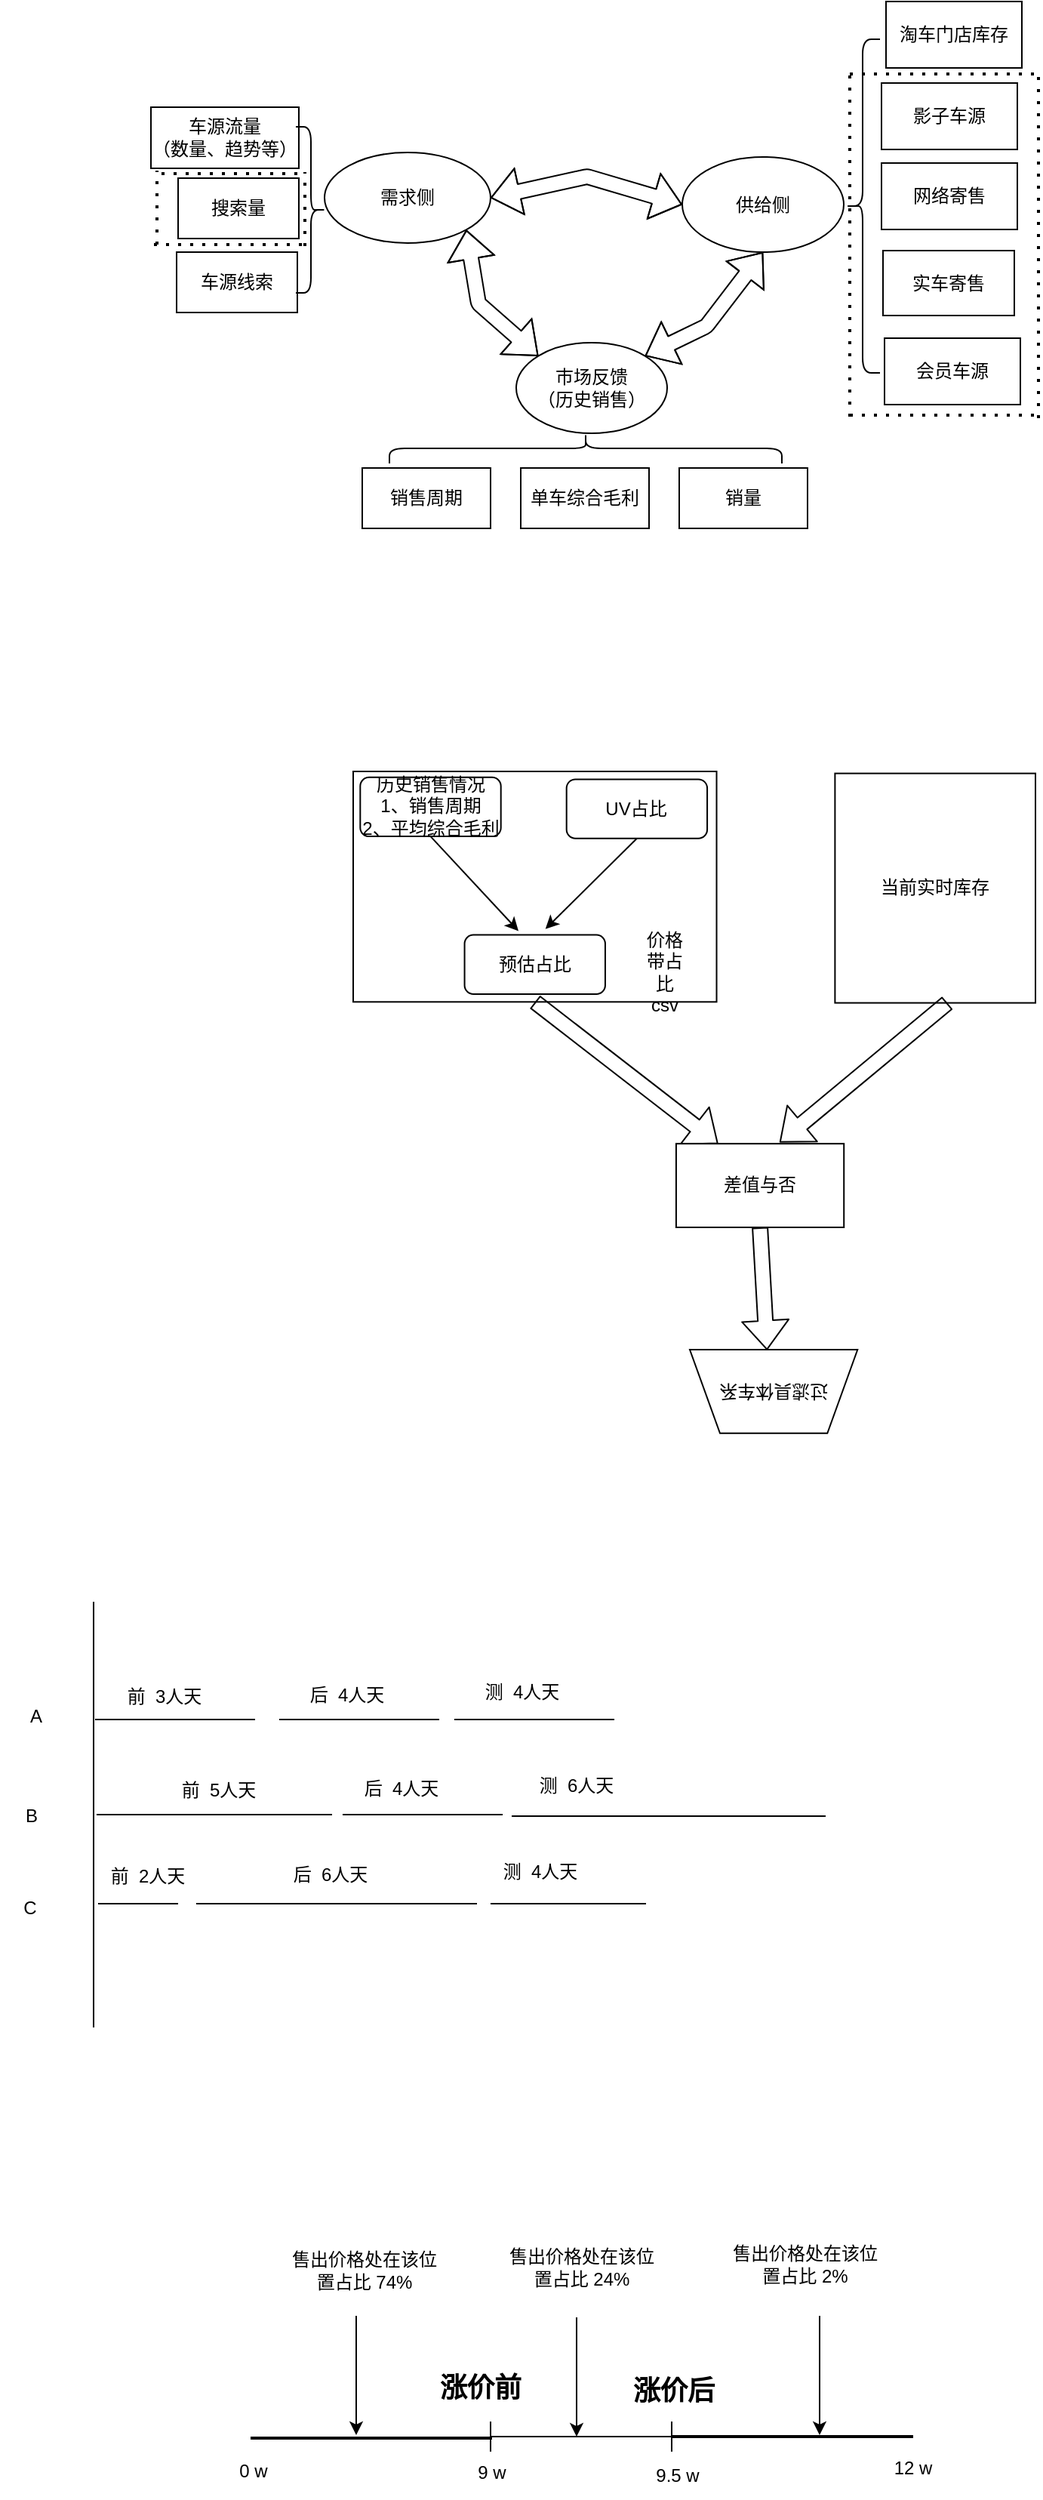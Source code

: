 <mxfile version="24.7.6">
  <diagram id="h2JnVIzkqxwsIQfDxEsc" name="Page-1">
    <mxGraphModel dx="1156" dy="581" grid="0" gridSize="10" guides="0" tooltips="1" connect="1" arrows="1" fold="1" page="1" pageScale="2" pageWidth="827" pageHeight="1169" math="0" shadow="0">
      <root>
        <mxCell id="0" />
        <mxCell id="1" parent="0" />
        <mxCell id="4rzljkEA9-k4ee4jPkZl-1" value="需求侧" style="ellipse;whiteSpace=wrap;html=1;" parent="1" vertex="1">
          <mxGeometry x="324" y="259" width="110" height="60" as="geometry" />
        </mxCell>
        <mxCell id="4rzljkEA9-k4ee4jPkZl-2" value="市场反馈&lt;br&gt;（历史销售）" style="ellipse;whiteSpace=wrap;html=1;" parent="1" vertex="1">
          <mxGeometry x="451" y="385" width="100" height="60" as="geometry" />
        </mxCell>
        <mxCell id="4rzljkEA9-k4ee4jPkZl-3" value="车源线索" style="rounded=0;whiteSpace=wrap;html=1;" parent="1" vertex="1">
          <mxGeometry x="226" y="325" width="80" height="40" as="geometry" />
        </mxCell>
        <mxCell id="4rzljkEA9-k4ee4jPkZl-4" value="车源流量&lt;br&gt;（数量、趋势等）" style="rounded=0;whiteSpace=wrap;html=1;" parent="1" vertex="1">
          <mxGeometry x="209" y="229" width="98" height="40.5" as="geometry" />
        </mxCell>
        <mxCell id="4rzljkEA9-k4ee4jPkZl-9" value="销量" style="rounded=0;whiteSpace=wrap;html=1;" parent="1" vertex="1">
          <mxGeometry x="559" y="468" width="85" height="40" as="geometry" />
        </mxCell>
        <mxCell id="4rzljkEA9-k4ee4jPkZl-10" value="单车综合毛利" style="rounded=0;whiteSpace=wrap;html=1;" parent="1" vertex="1">
          <mxGeometry x="454" y="468" width="85" height="40" as="geometry" />
        </mxCell>
        <mxCell id="4rzljkEA9-k4ee4jPkZl-11" value="销售周期" style="rounded=0;whiteSpace=wrap;html=1;" parent="1" vertex="1">
          <mxGeometry x="349" y="468" width="85" height="40" as="geometry" />
        </mxCell>
        <mxCell id="DKgyzTSYNXg1ywMiP4eZ-1" value="供给侧" style="ellipse;whiteSpace=wrap;html=1;" parent="1" vertex="1">
          <mxGeometry x="561" y="262" width="107" height="63" as="geometry" />
        </mxCell>
        <mxCell id="DKgyzTSYNXg1ywMiP4eZ-2" value="淘车门店库存" style="rounded=0;whiteSpace=wrap;html=1;" parent="1" vertex="1">
          <mxGeometry x="696" y="159" width="90" height="44" as="geometry" />
        </mxCell>
        <mxCell id="DKgyzTSYNXg1ywMiP4eZ-3" value="会员车源" style="rounded=0;whiteSpace=wrap;html=1;" parent="1" vertex="1">
          <mxGeometry x="695" y="382" width="90" height="44" as="geometry" />
        </mxCell>
        <mxCell id="DKgyzTSYNXg1ywMiP4eZ-4" value="影子车源" style="rounded=0;whiteSpace=wrap;html=1;" parent="1" vertex="1">
          <mxGeometry x="693" y="213" width="90" height="44" as="geometry" />
        </mxCell>
        <mxCell id="DKgyzTSYNXg1ywMiP4eZ-8" value="网络寄售" style="rounded=0;whiteSpace=wrap;html=1;" parent="1" vertex="1">
          <mxGeometry x="693" y="266" width="90" height="44" as="geometry" />
        </mxCell>
        <mxCell id="DKgyzTSYNXg1ywMiP4eZ-18" value="实车寄售" style="rounded=0;whiteSpace=wrap;html=1;" parent="1" vertex="1">
          <mxGeometry x="694" y="324" width="87" height="43" as="geometry" />
        </mxCell>
        <mxCell id="DKgyzTSYNXg1ywMiP4eZ-25" value="" style="shape=flexArrow;endArrow=classic;startArrow=classic;html=1;entryX=0;entryY=0.5;entryDx=0;entryDy=0;exitX=1;exitY=0.5;exitDx=0;exitDy=0;" parent="1" source="4rzljkEA9-k4ee4jPkZl-1" target="DKgyzTSYNXg1ywMiP4eZ-1" edge="1">
          <mxGeometry width="50" height="50" relative="1" as="geometry">
            <mxPoint x="399" y="286" as="sourcePoint" />
            <mxPoint x="476.5" y="242" as="targetPoint" />
            <Array as="points">
              <mxPoint x="498" y="275" />
            </Array>
          </mxGeometry>
        </mxCell>
        <mxCell id="DKgyzTSYNXg1ywMiP4eZ-28" value="" style="shape=flexArrow;endArrow=classic;startArrow=classic;html=1;entryX=0;entryY=0;entryDx=0;entryDy=0;exitX=1;exitY=1;exitDx=0;exitDy=0;" parent="1" source="4rzljkEA9-k4ee4jPkZl-1" target="4rzljkEA9-k4ee4jPkZl-2" edge="1">
          <mxGeometry width="50" height="50" relative="1" as="geometry">
            <mxPoint x="444" y="299" as="sourcePoint" />
            <mxPoint x="571" y="301" as="targetPoint" />
            <Array as="points">
              <mxPoint x="426" y="359" />
            </Array>
          </mxGeometry>
        </mxCell>
        <mxCell id="DKgyzTSYNXg1ywMiP4eZ-29" value="" style="shape=flexArrow;endArrow=classic;startArrow=classic;html=1;entryX=0.5;entryY=1;entryDx=0;entryDy=0;exitX=1;exitY=0;exitDx=0;exitDy=0;" parent="1" source="4rzljkEA9-k4ee4jPkZl-2" target="DKgyzTSYNXg1ywMiP4eZ-1" edge="1">
          <mxGeometry width="50" height="50" relative="1" as="geometry">
            <mxPoint x="454" y="309" as="sourcePoint" />
            <mxPoint x="581" y="311" as="targetPoint" />
            <Array as="points">
              <mxPoint x="577" y="374" />
            </Array>
          </mxGeometry>
        </mxCell>
        <mxCell id="DKgyzTSYNXg1ywMiP4eZ-30" value="" style="shape=curlyBracket;whiteSpace=wrap;html=1;rounded=1;rotation=90;" parent="1" vertex="1">
          <mxGeometry x="487" y="325" width="20" height="260" as="geometry" />
        </mxCell>
        <mxCell id="DKgyzTSYNXg1ywMiP4eZ-31" value="" style="shape=curlyBracket;whiteSpace=wrap;html=1;rounded=1;" parent="1" vertex="1">
          <mxGeometry x="669" y="184" width="23" height="221" as="geometry" />
        </mxCell>
        <mxCell id="DKgyzTSYNXg1ywMiP4eZ-32" value="" style="shape=curlyBracket;whiteSpace=wrap;html=1;rounded=1;rotation=-180;" parent="1" vertex="1">
          <mxGeometry x="305" y="242" width="20" height="110" as="geometry" />
        </mxCell>
        <mxCell id="qvE1DPQwKhjnJPEe9cQu-2" value="" style="endArrow=none;dashed=1;html=1;dashPattern=1 3;strokeWidth=2;" parent="1" edge="1">
          <mxGeometry width="50" height="50" relative="1" as="geometry">
            <mxPoint x="672" y="434" as="sourcePoint" />
            <mxPoint x="672" y="205" as="targetPoint" />
          </mxGeometry>
        </mxCell>
        <mxCell id="qvE1DPQwKhjnJPEe9cQu-3" value="" style="endArrow=none;dashed=1;html=1;dashPattern=1 3;strokeWidth=2;" parent="1" edge="1">
          <mxGeometry width="50" height="50" relative="1" as="geometry">
            <mxPoint x="672" y="433" as="sourcePoint" />
            <mxPoint x="797" y="433" as="targetPoint" />
          </mxGeometry>
        </mxCell>
        <mxCell id="qvE1DPQwKhjnJPEe9cQu-4" value="" style="endArrow=none;dashed=1;html=1;dashPattern=1 3;strokeWidth=2;" parent="1" edge="1">
          <mxGeometry width="50" height="50" relative="1" as="geometry">
            <mxPoint x="797" y="435" as="sourcePoint" />
            <mxPoint x="797" y="206" as="targetPoint" />
          </mxGeometry>
        </mxCell>
        <mxCell id="qvE1DPQwKhjnJPEe9cQu-6" value="" style="endArrow=none;dashed=1;html=1;dashPattern=1 3;strokeWidth=2;" parent="1" edge="1">
          <mxGeometry width="50" height="50" relative="1" as="geometry">
            <mxPoint x="672" y="207" as="sourcePoint" />
            <mxPoint x="797" y="207" as="targetPoint" />
          </mxGeometry>
        </mxCell>
        <mxCell id="YF1DhfX-Kx2zVQ6WggtQ-1" value="搜索量" style="rounded=0;whiteSpace=wrap;html=1;" parent="1" vertex="1">
          <mxGeometry x="227" y="276" width="80" height="40" as="geometry" />
        </mxCell>
        <mxCell id="YF1DhfX-Kx2zVQ6WggtQ-2" value="" style="endArrow=none;dashed=1;html=1;dashPattern=1 3;strokeWidth=2;" parent="1" edge="1">
          <mxGeometry width="50" height="50" relative="1" as="geometry">
            <mxPoint x="213" y="320" as="sourcePoint" />
            <mxPoint x="213" y="271" as="targetPoint" />
          </mxGeometry>
        </mxCell>
        <mxCell id="YF1DhfX-Kx2zVQ6WggtQ-3" value="" style="endArrow=none;dashed=1;html=1;dashPattern=1 3;strokeWidth=2;" parent="1" edge="1">
          <mxGeometry width="50" height="50" relative="1" as="geometry">
            <mxPoint x="216" y="273" as="sourcePoint" />
            <mxPoint x="312" y="273" as="targetPoint" />
          </mxGeometry>
        </mxCell>
        <mxCell id="YF1DhfX-Kx2zVQ6WggtQ-4" value="" style="endArrow=none;dashed=1;html=1;dashPattern=1 3;strokeWidth=2;" parent="1" edge="1">
          <mxGeometry width="50" height="50" relative="1" as="geometry">
            <mxPoint x="309" y="320" as="sourcePoint" />
            <mxPoint x="211" y="320" as="targetPoint" />
          </mxGeometry>
        </mxCell>
        <mxCell id="YF1DhfX-Kx2zVQ6WggtQ-5" value="" style="endArrow=none;dashed=1;html=1;dashPattern=1 3;strokeWidth=2;" parent="1" edge="1">
          <mxGeometry width="50" height="50" relative="1" as="geometry">
            <mxPoint x="311" y="321" as="sourcePoint" />
            <mxPoint x="311" y="272" as="targetPoint" />
          </mxGeometry>
        </mxCell>
        <mxCell id="kHVffpVzSkyTYF5VaRNM-18" value="" style="group" parent="1" vertex="1" connectable="0">
          <mxGeometry x="343" y="669" width="452" height="435" as="geometry" />
        </mxCell>
        <mxCell id="kHVffpVzSkyTYF5VaRNM-12" value="" style="group" parent="kHVffpVzSkyTYF5VaRNM-18" vertex="1" connectable="0">
          <mxGeometry width="452" height="153.312" as="geometry" />
        </mxCell>
        <mxCell id="kHVffpVzSkyTYF5VaRNM-7" value="" style="rounded=0;whiteSpace=wrap;html=1;" parent="kHVffpVzSkyTYF5VaRNM-12" vertex="1">
          <mxGeometry width="240.756" height="152.66" as="geometry" />
        </mxCell>
        <mxCell id="kHVffpVzSkyTYF5VaRNM-1" value="历史销售情况&lt;br&gt;1、销售周期&lt;br&gt;2、平均综合毛利" style="rounded=1;whiteSpace=wrap;html=1;" parent="kHVffpVzSkyTYF5VaRNM-12" vertex="1">
          <mxGeometry x="4.66" y="3.914" width="93.196" height="39.144" as="geometry" />
        </mxCell>
        <mxCell id="kHVffpVzSkyTYF5VaRNM-2" value="UV占比&lt;br&gt;" style="rounded=1;whiteSpace=wrap;html=1;" parent="kHVffpVzSkyTYF5VaRNM-12" vertex="1">
          <mxGeometry x="141.347" y="5.219" width="93.196" height="39.144" as="geometry" />
        </mxCell>
        <mxCell id="kHVffpVzSkyTYF5VaRNM-3" value="" style="endArrow=classic;html=1;exitX=0.5;exitY=1;exitDx=0;exitDy=0;" parent="kHVffpVzSkyTYF5VaRNM-12" source="kHVffpVzSkyTYF5VaRNM-1" edge="1">
          <mxGeometry width="50" height="50" relative="1" as="geometry">
            <mxPoint x="52.811" y="103.73" as="sourcePoint" />
            <mxPoint x="109.505" y="105.687" as="targetPoint" />
          </mxGeometry>
        </mxCell>
        <mxCell id="kHVffpVzSkyTYF5VaRNM-4" value="" style="endArrow=classic;html=1;exitX=0.5;exitY=1;exitDx=0;exitDy=0;" parent="kHVffpVzSkyTYF5VaRNM-12" source="kHVffpVzSkyTYF5VaRNM-2" edge="1">
          <mxGeometry width="50" height="50" relative="1" as="geometry">
            <mxPoint x="60.577" y="110.254" as="sourcePoint" />
            <mxPoint x="127.368" y="104.383" as="targetPoint" />
          </mxGeometry>
        </mxCell>
        <mxCell id="kHVffpVzSkyTYF5VaRNM-5" value="预估占比" style="rounded=1;whiteSpace=wrap;html=1;" parent="kHVffpVzSkyTYF5VaRNM-12" vertex="1">
          <mxGeometry x="73.78" y="108.297" width="93.196" height="39.144" as="geometry" />
        </mxCell>
        <mxCell id="kHVffpVzSkyTYF5VaRNM-8" value="价格带占比csv" style="text;html=1;strokeColor=none;fillColor=none;align=center;verticalAlign=middle;whiteSpace=wrap;rounded=0;" parent="kHVffpVzSkyTYF5VaRNM-12" vertex="1">
          <mxGeometry x="191.052" y="126.564" width="31.065" height="13.048" as="geometry" />
        </mxCell>
        <mxCell id="kHVffpVzSkyTYF5VaRNM-9" value="当前实时库存" style="rounded=0;whiteSpace=wrap;html=1;" parent="kHVffpVzSkyTYF5VaRNM-12" vertex="1">
          <mxGeometry x="319.196" y="1.305" width="132.804" height="152.007" as="geometry" />
        </mxCell>
        <mxCell id="kHVffpVzSkyTYF5VaRNM-13" value="" style="shape=flexArrow;endArrow=classic;html=1;exitX=0.5;exitY=1;exitDx=0;exitDy=0;entryX=0.25;entryY=0;entryDx=0;entryDy=0;" parent="kHVffpVzSkyTYF5VaRNM-18" source="kHVffpVzSkyTYF5VaRNM-7" target="kHVffpVzSkyTYF5VaRNM-15" edge="1">
          <mxGeometry width="50" height="50" relative="1" as="geometry">
            <mxPoint x="92.623" y="253.981" as="sourcePoint" />
            <mxPoint x="258.418" y="241.975" as="targetPoint" />
          </mxGeometry>
        </mxCell>
        <mxCell id="kHVffpVzSkyTYF5VaRNM-14" value="" style="shape=flexArrow;endArrow=classic;html=1;exitX=0.561;exitY=1;exitDx=0;exitDy=0;exitPerimeter=0;" parent="kHVffpVzSkyTYF5VaRNM-18" source="kHVffpVzSkyTYF5VaRNM-9" edge="1">
          <mxGeometry width="50" height="50" relative="1" as="geometry">
            <mxPoint x="316.77" y="274.299" as="sourcePoint" />
            <mxPoint x="282.5" y="245.669" as="targetPoint" />
          </mxGeometry>
        </mxCell>
        <mxCell id="kHVffpVzSkyTYF5VaRNM-15" value="差值与否" style="rounded=0;whiteSpace=wrap;html=1;" parent="kHVffpVzSkyTYF5VaRNM-18" vertex="1">
          <mxGeometry x="213.959" y="246.592" width="111.148" height="55.414" as="geometry" />
        </mxCell>
        <mxCell id="kHVffpVzSkyTYF5VaRNM-16" value="" style="shape=flexArrow;endArrow=classic;html=1;exitX=0.5;exitY=1;exitDx=0;exitDy=0;" parent="kHVffpVzSkyTYF5VaRNM-18" source="kHVffpVzSkyTYF5VaRNM-15" edge="1">
          <mxGeometry width="50" height="50" relative="1" as="geometry">
            <mxPoint x="255.639" y="417.452" as="sourcePoint" />
            <mxPoint x="274.164" y="383.28" as="targetPoint" />
          </mxGeometry>
        </mxCell>
        <mxCell id="kHVffpVzSkyTYF5VaRNM-17" value="过滤具体车系" style="shape=trapezoid;perimeter=trapezoidPerimeter;whiteSpace=wrap;html=1;fixedSize=1;rotation=-180;" parent="kHVffpVzSkyTYF5VaRNM-18" vertex="1">
          <mxGeometry x="223.003" y="382.996" width="111.148" height="55.414" as="geometry" />
        </mxCell>
        <mxCell id="9puYJbZPL1dWpOnrDE48-1" value="" style="endArrow=none;html=1;" parent="1" edge="1">
          <mxGeometry width="50" height="50" relative="1" as="geometry">
            <mxPoint x="171" y="1501" as="sourcePoint" />
            <mxPoint x="171" y="1219" as="targetPoint" />
          </mxGeometry>
        </mxCell>
        <mxCell id="9puYJbZPL1dWpOnrDE48-2" value="" style="endArrow=none;html=1;" parent="1" edge="1">
          <mxGeometry width="50" height="50" relative="1" as="geometry">
            <mxPoint x="172" y="1297" as="sourcePoint" />
            <mxPoint x="278" y="1297" as="targetPoint" />
          </mxGeometry>
        </mxCell>
        <mxCell id="9puYJbZPL1dWpOnrDE48-3" value="" style="endArrow=none;html=1;" parent="1" edge="1">
          <mxGeometry width="50" height="50" relative="1" as="geometry">
            <mxPoint x="294" y="1297" as="sourcePoint" />
            <mxPoint x="400" y="1297" as="targetPoint" />
          </mxGeometry>
        </mxCell>
        <mxCell id="9puYJbZPL1dWpOnrDE48-4" value="" style="endArrow=none;html=1;" parent="1" edge="1">
          <mxGeometry width="50" height="50" relative="1" as="geometry">
            <mxPoint x="410" y="1297" as="sourcePoint" />
            <mxPoint x="516" y="1297" as="targetPoint" />
          </mxGeometry>
        </mxCell>
        <mxCell id="9puYJbZPL1dWpOnrDE48-5" value="" style="endArrow=none;html=1;" parent="1" edge="1">
          <mxGeometry width="50" height="50" relative="1" as="geometry">
            <mxPoint x="173" y="1360" as="sourcePoint" />
            <mxPoint x="329" y="1360" as="targetPoint" />
          </mxGeometry>
        </mxCell>
        <mxCell id="9puYJbZPL1dWpOnrDE48-6" value="" style="endArrow=none;html=1;" parent="1" edge="1">
          <mxGeometry width="50" height="50" relative="1" as="geometry">
            <mxPoint x="336" y="1360" as="sourcePoint" />
            <mxPoint x="442" y="1360" as="targetPoint" />
          </mxGeometry>
        </mxCell>
        <mxCell id="9puYJbZPL1dWpOnrDE48-7" value="" style="endArrow=none;html=1;" parent="1" edge="1">
          <mxGeometry width="50" height="50" relative="1" as="geometry">
            <mxPoint x="448" y="1361" as="sourcePoint" />
            <mxPoint x="656" y="1361" as="targetPoint" />
          </mxGeometry>
        </mxCell>
        <mxCell id="9puYJbZPL1dWpOnrDE48-8" value="" style="endArrow=none;html=1;" parent="1" edge="1">
          <mxGeometry width="50" height="50" relative="1" as="geometry">
            <mxPoint x="174" y="1419" as="sourcePoint" />
            <mxPoint x="227" y="1419" as="targetPoint" />
          </mxGeometry>
        </mxCell>
        <mxCell id="9puYJbZPL1dWpOnrDE48-9" value="" style="endArrow=none;html=1;" parent="1" edge="1">
          <mxGeometry width="50" height="50" relative="1" as="geometry">
            <mxPoint x="239" y="1419" as="sourcePoint" />
            <mxPoint x="425" y="1419" as="targetPoint" />
          </mxGeometry>
        </mxCell>
        <mxCell id="9puYJbZPL1dWpOnrDE48-10" value="" style="endArrow=none;html=1;" parent="1" edge="1">
          <mxGeometry width="50" height="50" relative="1" as="geometry">
            <mxPoint x="434" y="1419" as="sourcePoint" />
            <mxPoint x="537" y="1419" as="targetPoint" />
          </mxGeometry>
        </mxCell>
        <mxCell id="9puYJbZPL1dWpOnrDE48-11" value="A" style="text;html=1;strokeColor=none;fillColor=none;align=center;verticalAlign=middle;whiteSpace=wrap;rounded=0;" parent="1" vertex="1">
          <mxGeometry x="113" y="1285" width="40" height="20" as="geometry" />
        </mxCell>
        <mxCell id="9puYJbZPL1dWpOnrDE48-12" value="B" style="text;html=1;strokeColor=none;fillColor=none;align=center;verticalAlign=middle;whiteSpace=wrap;rounded=0;" parent="1" vertex="1">
          <mxGeometry x="110" y="1351" width="40" height="20" as="geometry" />
        </mxCell>
        <mxCell id="9puYJbZPL1dWpOnrDE48-13" value="C" style="text;html=1;strokeColor=none;fillColor=none;align=center;verticalAlign=middle;whiteSpace=wrap;rounded=0;" parent="1" vertex="1">
          <mxGeometry x="109" y="1412" width="40" height="20" as="geometry" />
        </mxCell>
        <mxCell id="9puYJbZPL1dWpOnrDE48-14" value="前&amp;nbsp; 3人天" style="text;html=1;strokeColor=none;fillColor=none;align=center;verticalAlign=middle;whiteSpace=wrap;rounded=0;" parent="1" vertex="1">
          <mxGeometry x="188" y="1272" width="60" height="20" as="geometry" />
        </mxCell>
        <mxCell id="9puYJbZPL1dWpOnrDE48-15" value="后&amp;nbsp; 4人天" style="text;html=1;strokeColor=none;fillColor=none;align=center;verticalAlign=middle;whiteSpace=wrap;rounded=0;" parent="1" vertex="1">
          <mxGeometry x="309" y="1271" width="60" height="20" as="geometry" />
        </mxCell>
        <mxCell id="9puYJbZPL1dWpOnrDE48-16" value="测&amp;nbsp; 4人天" style="text;html=1;strokeColor=none;fillColor=none;align=center;verticalAlign=middle;whiteSpace=wrap;rounded=0;" parent="1" vertex="1">
          <mxGeometry x="425" y="1269" width="60" height="20" as="geometry" />
        </mxCell>
        <mxCell id="9puYJbZPL1dWpOnrDE48-17" value="前&amp;nbsp; 5人天" style="text;html=1;strokeColor=none;fillColor=none;align=center;verticalAlign=middle;whiteSpace=wrap;rounded=0;" parent="1" vertex="1">
          <mxGeometry x="224" y="1334" width="60" height="20" as="geometry" />
        </mxCell>
        <mxCell id="9puYJbZPL1dWpOnrDE48-18" value="后&amp;nbsp; 4人天" style="text;html=1;strokeColor=none;fillColor=none;align=center;verticalAlign=middle;whiteSpace=wrap;rounded=0;" parent="1" vertex="1">
          <mxGeometry x="345" y="1333" width="60" height="20" as="geometry" />
        </mxCell>
        <mxCell id="9puYJbZPL1dWpOnrDE48-19" value="测&amp;nbsp; 6人天" style="text;html=1;strokeColor=none;fillColor=none;align=center;verticalAlign=middle;whiteSpace=wrap;rounded=0;" parent="1" vertex="1">
          <mxGeometry x="461" y="1331" width="60" height="20" as="geometry" />
        </mxCell>
        <mxCell id="9puYJbZPL1dWpOnrDE48-20" value="前&amp;nbsp; 2人天" style="text;html=1;strokeColor=none;fillColor=none;align=center;verticalAlign=middle;whiteSpace=wrap;rounded=0;" parent="1" vertex="1">
          <mxGeometry x="177" y="1391" width="60" height="20" as="geometry" />
        </mxCell>
        <mxCell id="9puYJbZPL1dWpOnrDE48-21" value="后&amp;nbsp; 6人天" style="text;html=1;strokeColor=none;fillColor=none;align=center;verticalAlign=middle;whiteSpace=wrap;rounded=0;" parent="1" vertex="1">
          <mxGeometry x="298" y="1390" width="60" height="20" as="geometry" />
        </mxCell>
        <mxCell id="9puYJbZPL1dWpOnrDE48-22" value="测&amp;nbsp; 4人天" style="text;html=1;strokeColor=none;fillColor=none;align=center;verticalAlign=middle;whiteSpace=wrap;rounded=0;" parent="1" vertex="1">
          <mxGeometry x="437" y="1388" width="60" height="20" as="geometry" />
        </mxCell>
        <mxCell id="B-aQPAfsUVlWgTjsFbPi-1" value="" style="shape=crossbar;whiteSpace=wrap;html=1;rounded=1;" vertex="1" parent="1">
          <mxGeometry x="434" y="1762" width="120" height="20" as="geometry" />
        </mxCell>
        <mxCell id="B-aQPAfsUVlWgTjsFbPi-4" value="" style="line;strokeWidth=2;html=1;" vertex="1" parent="1">
          <mxGeometry x="275" y="1768" width="160" height="10" as="geometry" />
        </mxCell>
        <mxCell id="B-aQPAfsUVlWgTjsFbPi-5" value="" style="line;strokeWidth=2;html=1;" vertex="1" parent="1">
          <mxGeometry x="554" y="1767" width="160" height="10" as="geometry" />
        </mxCell>
        <mxCell id="B-aQPAfsUVlWgTjsFbPi-6" value="&lt;font style=&quot;font-size: 18px;&quot;&gt;涨价前&lt;/font&gt;" style="text;strokeColor=none;fillColor=none;html=1;fontSize=24;fontStyle=1;verticalAlign=middle;align=center;" vertex="1" parent="1">
          <mxGeometry x="377" y="1718" width="100" height="40" as="geometry" />
        </mxCell>
        <mxCell id="B-aQPAfsUVlWgTjsFbPi-7" value="&lt;font style=&quot;font-size: 18px;&quot;&gt;涨价后&lt;/font&gt;" style="text;strokeColor=none;fillColor=none;html=1;fontSize=24;fontStyle=1;verticalAlign=middle;align=center;" vertex="1" parent="1">
          <mxGeometry x="505" y="1720" width="100" height="40" as="geometry" />
        </mxCell>
        <mxCell id="B-aQPAfsUVlWgTjsFbPi-8" value="9 w" style="text;html=1;align=center;verticalAlign=middle;whiteSpace=wrap;rounded=0;" vertex="1" parent="1">
          <mxGeometry x="405" y="1781" width="60" height="30" as="geometry" />
        </mxCell>
        <mxCell id="B-aQPAfsUVlWgTjsFbPi-10" value="9.5 w" style="text;html=1;align=center;verticalAlign=middle;whiteSpace=wrap;rounded=0;" vertex="1" parent="1">
          <mxGeometry x="528" y="1783" width="60" height="30" as="geometry" />
        </mxCell>
        <mxCell id="B-aQPAfsUVlWgTjsFbPi-11" value="" style="endArrow=classic;html=1;rounded=0;" edge="1" parent="1">
          <mxGeometry width="50" height="50" relative="1" as="geometry">
            <mxPoint x="345" y="1692" as="sourcePoint" />
            <mxPoint x="345" y="1771" as="targetPoint" />
          </mxGeometry>
        </mxCell>
        <mxCell id="B-aQPAfsUVlWgTjsFbPi-12" value="" style="endArrow=classic;html=1;rounded=0;" edge="1" parent="1">
          <mxGeometry width="50" height="50" relative="1" as="geometry">
            <mxPoint x="491" y="1693" as="sourcePoint" />
            <mxPoint x="491" y="1772" as="targetPoint" />
          </mxGeometry>
        </mxCell>
        <mxCell id="B-aQPAfsUVlWgTjsFbPi-13" value="" style="endArrow=classic;html=1;rounded=0;" edge="1" parent="1">
          <mxGeometry width="50" height="50" relative="1" as="geometry">
            <mxPoint x="652" y="1692" as="sourcePoint" />
            <mxPoint x="652" y="1771" as="targetPoint" />
          </mxGeometry>
        </mxCell>
        <mxCell id="B-aQPAfsUVlWgTjsFbPi-14" value="0 w" style="text;html=1;align=center;verticalAlign=middle;whiteSpace=wrap;rounded=0;" vertex="1" parent="1">
          <mxGeometry x="247" y="1780" width="60" height="30" as="geometry" />
        </mxCell>
        <mxCell id="B-aQPAfsUVlWgTjsFbPi-15" value="12 w" style="text;html=1;align=center;verticalAlign=middle;whiteSpace=wrap;rounded=0;" vertex="1" parent="1">
          <mxGeometry x="684" y="1778" width="60" height="30" as="geometry" />
        </mxCell>
        <mxCell id="B-aQPAfsUVlWgTjsFbPi-16" value="售出价格处在该位置占比 74%" style="text;html=1;align=center;verticalAlign=middle;whiteSpace=wrap;rounded=0;" vertex="1" parent="1">
          <mxGeometry x="301" y="1645" width="99" height="34" as="geometry" />
        </mxCell>
        <mxCell id="B-aQPAfsUVlWgTjsFbPi-17" value="售出价格处在该位置占比 24%" style="text;html=1;align=center;verticalAlign=middle;whiteSpace=wrap;rounded=0;" vertex="1" parent="1">
          <mxGeometry x="445" y="1643" width="99" height="34" as="geometry" />
        </mxCell>
        <mxCell id="B-aQPAfsUVlWgTjsFbPi-18" value="售出价格处在该位置占比 2%" style="text;html=1;align=center;verticalAlign=middle;whiteSpace=wrap;rounded=0;" vertex="1" parent="1">
          <mxGeometry x="593" y="1641" width="99" height="34" as="geometry" />
        </mxCell>
      </root>
    </mxGraphModel>
  </diagram>
</mxfile>
